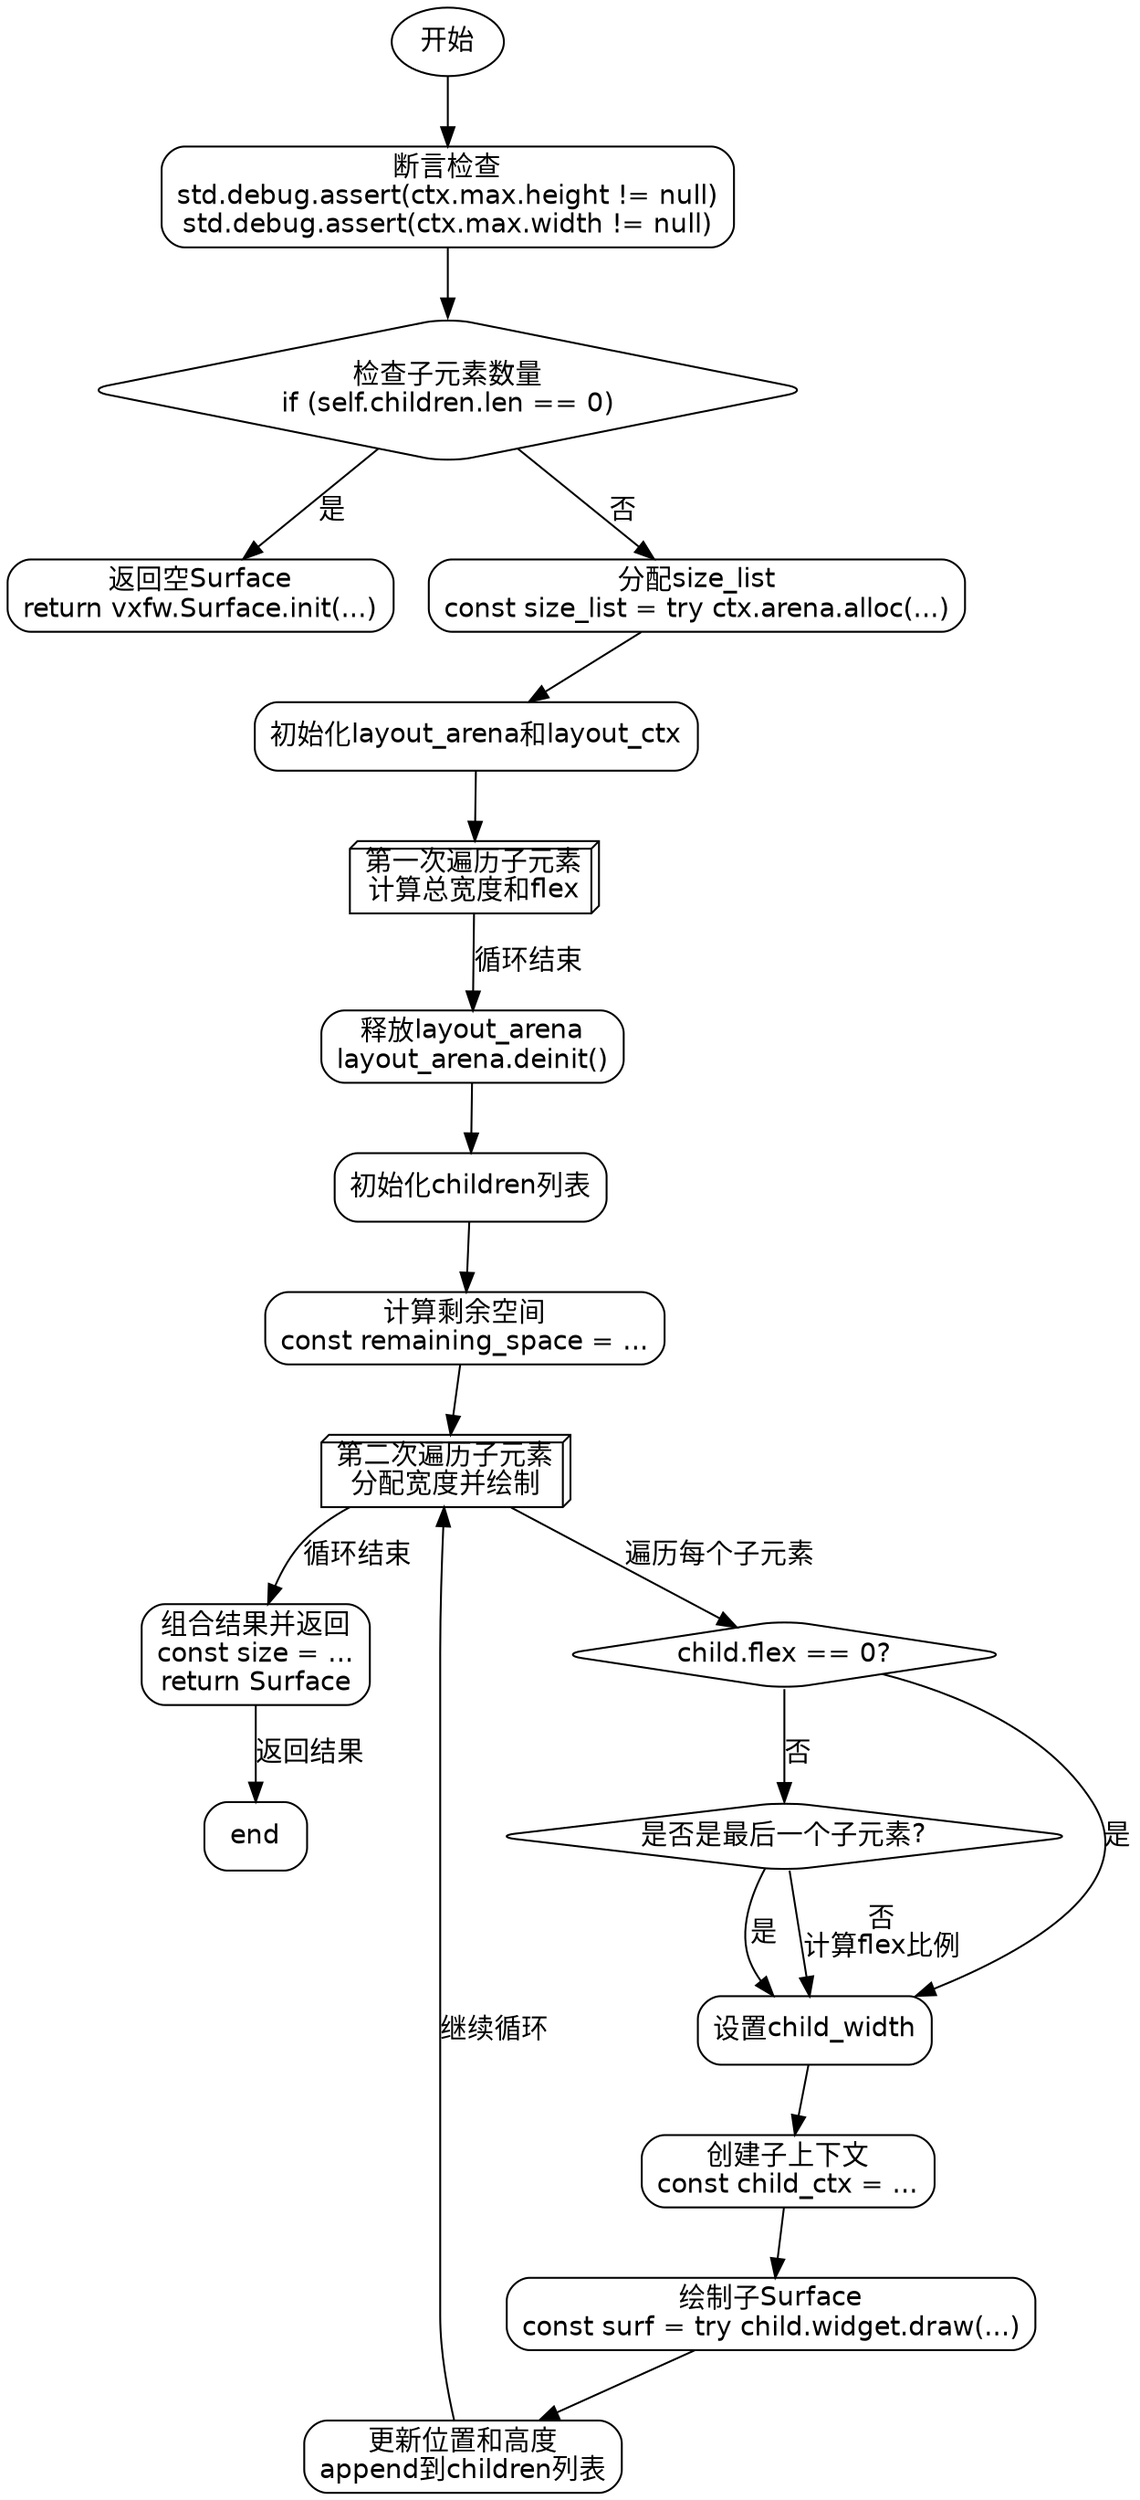 
digraph flowchart {
    node [fontname="Helvetica", shape=rect, style="rounded"];
    edge [fontname="Helvetica"];

    start [label="开始", shape=ellipse];
    check_asserts [label="断言检查\nstd.debug.assert(ctx.max.height != null)\nstd.debug.assert(ctx.max.width != null)"];
    check_children [label="检查子元素数量\nif (self.children.len == 0)", shape=diamond];
    return_empty [label="返回空Surface\nreturn vxfw.Surface.init(...)"];
    alloc_size_list [label="分配size_list\nconst size_list = try ctx.arena.alloc(...)"];
    init_layout_arena [label="初始化layout_arena和layout_ctx"];
    first_loop [label="第一次遍历子元素\n计算总宽度和flex", shape=box3d];
    deinit_arena [label="释放layout_arena\nlayout_arena.deinit()"];
    init_children_list [label="初始化children列表"];
    second_loop [label="第二次遍历子元素\n分配宽度并绘制", shape=box3d];
    calculate_remaining_space [label="计算剩余空间\nconst remaining_space = ..."];
    check_flex [label="child.flex == 0?", shape=diamond];
    check_last_child [label="是否是最后一个子元素?", shape=diamond];
    set_child_width [label="设置child_width"];
    create_child_ctx [label="创建子上下文\nconst child_ctx = ..."];
    draw_child [label="绘制子Surface\nconst surf = try child.widget.draw(...)"];
    update_position [label="更新位置和高度\nappend到children列表"];
    finalize [label="组合结果并返回\nconst size = ...\nreturn Surface"];
    
    start -> check_asserts;
    check_asserts -> check_children;
    
    check_children -> return_empty [label="是"];
    check_children -> alloc_size_list [label="否"];
    
    alloc_size_list -> init_layout_arena;
    init_layout_arena -> first_loop;
    
    first_loop -> deinit_arena [label="循环结束"];
    deinit_arena -> init_children_list;
    init_children_list -> calculate_remaining_space;
    calculate_remaining_space -> second_loop;
    
    second_loop -> check_flex [label="遍历每个子元素"];
    check_flex -> check_last_child [label="否"];
    check_flex -> set_child_width [label="是"];
    check_last_child -> set_child_width [label="是"];
    check_last_child -> set_child_width [label="否\n计算flex比例"];
    
    set_child_width -> create_child_ctx;
    create_child_ctx -> draw_child;
    draw_child -> update_position;
    update_position -> second_loop [label="继续循环"];
    
    second_loop -> finalize [label="循环结束"];
    return_empty -> finalize [style=invis];
    finalize -> end [label="返回结果", shape=ellipse];
    
    // 隐含的流程连接
    edge [style=invis];
    return_empty -> init_layout_arena;
}
